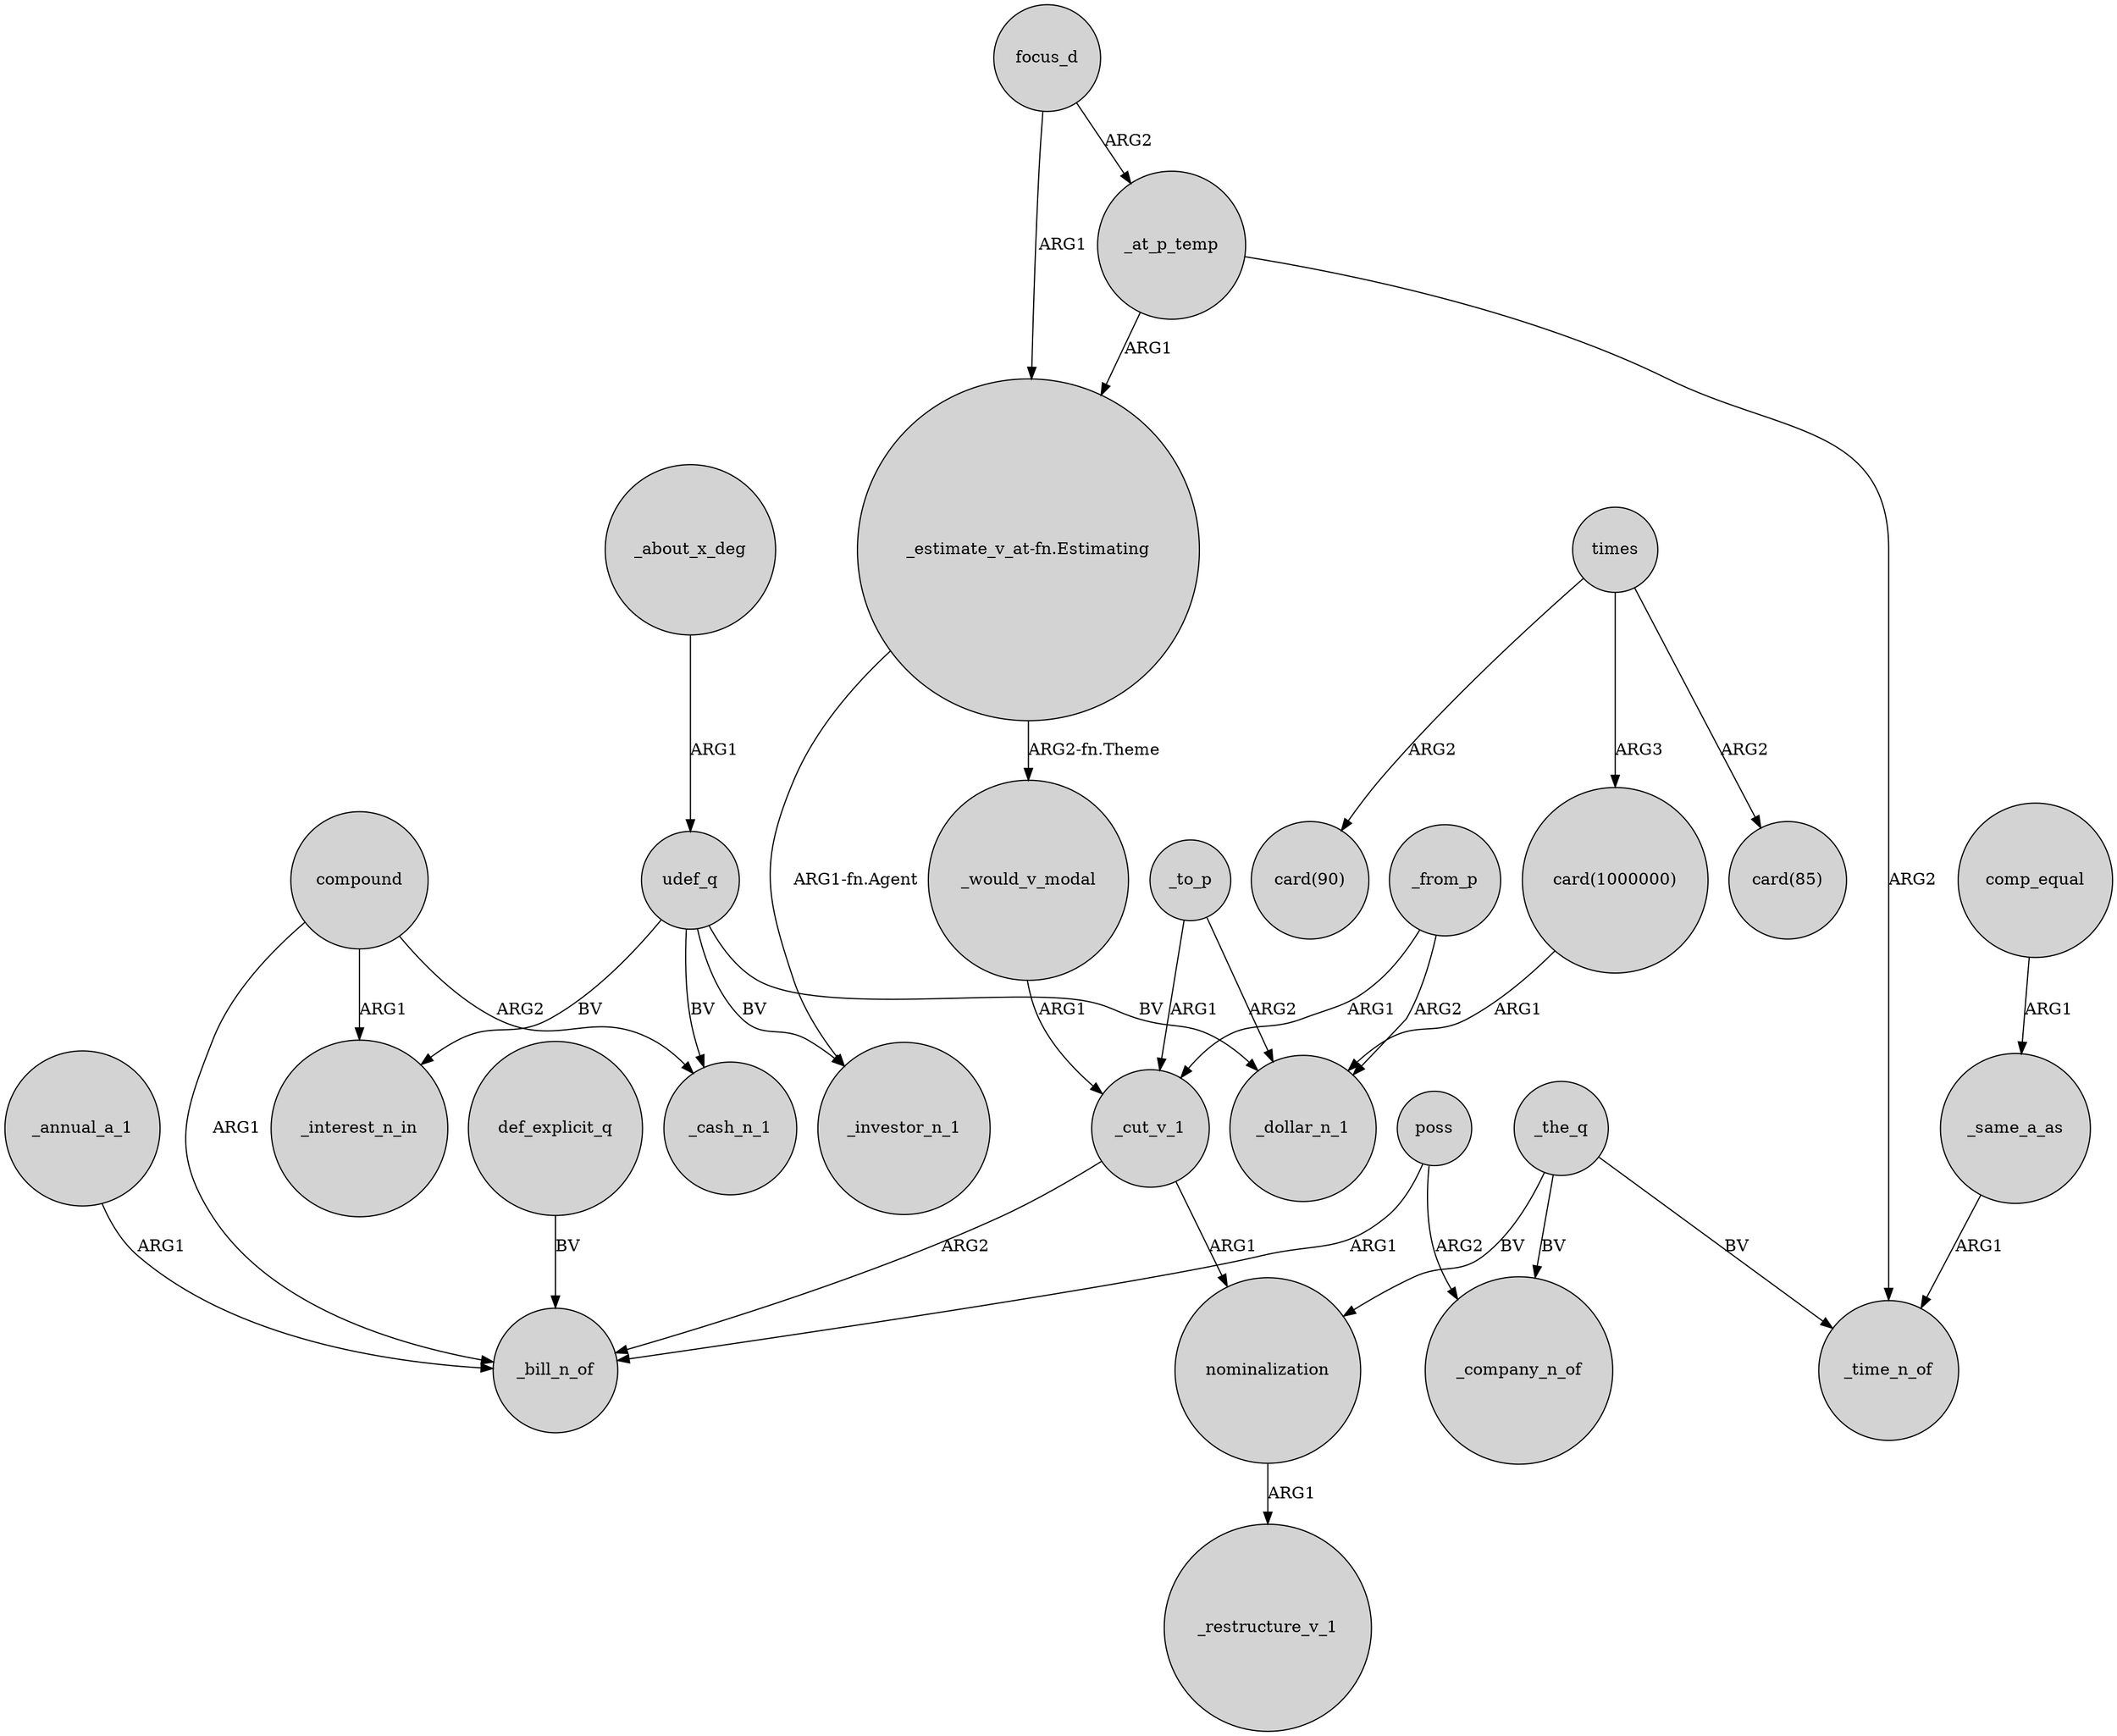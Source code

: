digraph {
	node [shape=circle style=filled]
	focus_d -> _at_p_temp [label=ARG2]
	"card(1000000)" -> _dollar_n_1 [label=ARG1]
	_to_p -> _dollar_n_1 [label=ARG2]
	compound -> _bill_n_of [label=ARG1]
	udef_q -> _investor_n_1 [label=BV]
	focus_d -> "_estimate_v_at-fn.Estimating" [label=ARG1]
	udef_q -> _cash_n_1 [label=BV]
	_at_p_temp -> "_estimate_v_at-fn.Estimating" [label=ARG1]
	_from_p -> _cut_v_1 [label=ARG1]
	_at_p_temp -> _time_n_of [label=ARG2]
	udef_q -> _interest_n_in [label=BV]
	_about_x_deg -> udef_q [label=ARG1]
	_the_q -> _company_n_of [label=BV]
	nominalization -> _restructure_v_1 [label=ARG1]
	times -> "card(90)" [label=ARG2]
	_the_q -> _time_n_of [label=BV]
	"_estimate_v_at-fn.Estimating" -> _would_v_modal [label="ARG2-fn.Theme"]
	comp_equal -> _same_a_as [label=ARG1]
	_cut_v_1 -> nominalization [label=ARG1]
	times -> "card(1000000)" [label=ARG3]
	"_estimate_v_at-fn.Estimating" -> _investor_n_1 [label="ARG1-fn.Agent"]
	_cut_v_1 -> _bill_n_of [label=ARG2]
	_to_p -> _cut_v_1 [label=ARG1]
	def_explicit_q -> _bill_n_of [label=BV]
	_annual_a_1 -> _bill_n_of [label=ARG1]
	times -> "card(85)" [label=ARG2]
	compound -> _cash_n_1 [label=ARG2]
	poss -> _bill_n_of [label=ARG1]
	poss -> _company_n_of [label=ARG2]
	compound -> _interest_n_in [label=ARG1]
	_from_p -> _dollar_n_1 [label=ARG2]
	_same_a_as -> _time_n_of [label=ARG1]
	_would_v_modal -> _cut_v_1 [label=ARG1]
	udef_q -> _dollar_n_1 [label=BV]
	_the_q -> nominalization [label=BV]
}
